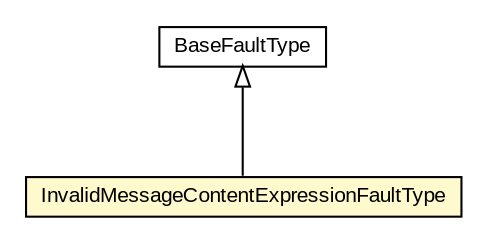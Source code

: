 #!/usr/local/bin/dot
#
# Class diagram 
# Generated by UMLGraph version R5_6-24-gf6e263 (http://www.umlgraph.org/)
#

digraph G {
	edge [fontname="arial",fontsize=10,labelfontname="arial",labelfontsize=10];
	node [fontname="arial",fontsize=10,shape=plaintext];
	nodesep=0.25;
	ranksep=0.5;
	// org.oasis_open.docs.wsn.b_2.InvalidMessageContentExpressionFaultType
	c708082 [label=<<table title="org.oasis_open.docs.wsn.b_2.InvalidMessageContentExpressionFaultType" border="0" cellborder="1" cellspacing="0" cellpadding="2" port="p" bgcolor="lemonChiffon" href="./InvalidMessageContentExpressionFaultType.html">
		<tr><td><table border="0" cellspacing="0" cellpadding="1">
<tr><td align="center" balign="center"> InvalidMessageContentExpressionFaultType </td></tr>
		</table></td></tr>
		</table>>, URL="./InvalidMessageContentExpressionFaultType.html", fontname="arial", fontcolor="black", fontsize=10.0];
	// org.oasis_open.docs.wsrf.bf_2.BaseFaultType
	c708107 [label=<<table title="org.oasis_open.docs.wsrf.bf_2.BaseFaultType" border="0" cellborder="1" cellspacing="0" cellpadding="2" port="p" href="../../wsrf/bf_2/BaseFaultType.html">
		<tr><td><table border="0" cellspacing="0" cellpadding="1">
<tr><td align="center" balign="center"> BaseFaultType </td></tr>
		</table></td></tr>
		</table>>, URL="../../wsrf/bf_2/BaseFaultType.html", fontname="arial", fontcolor="black", fontsize=10.0];
	//org.oasis_open.docs.wsn.b_2.InvalidMessageContentExpressionFaultType extends org.oasis_open.docs.wsrf.bf_2.BaseFaultType
	c708107:p -> c708082:p [dir=back,arrowtail=empty];
}

